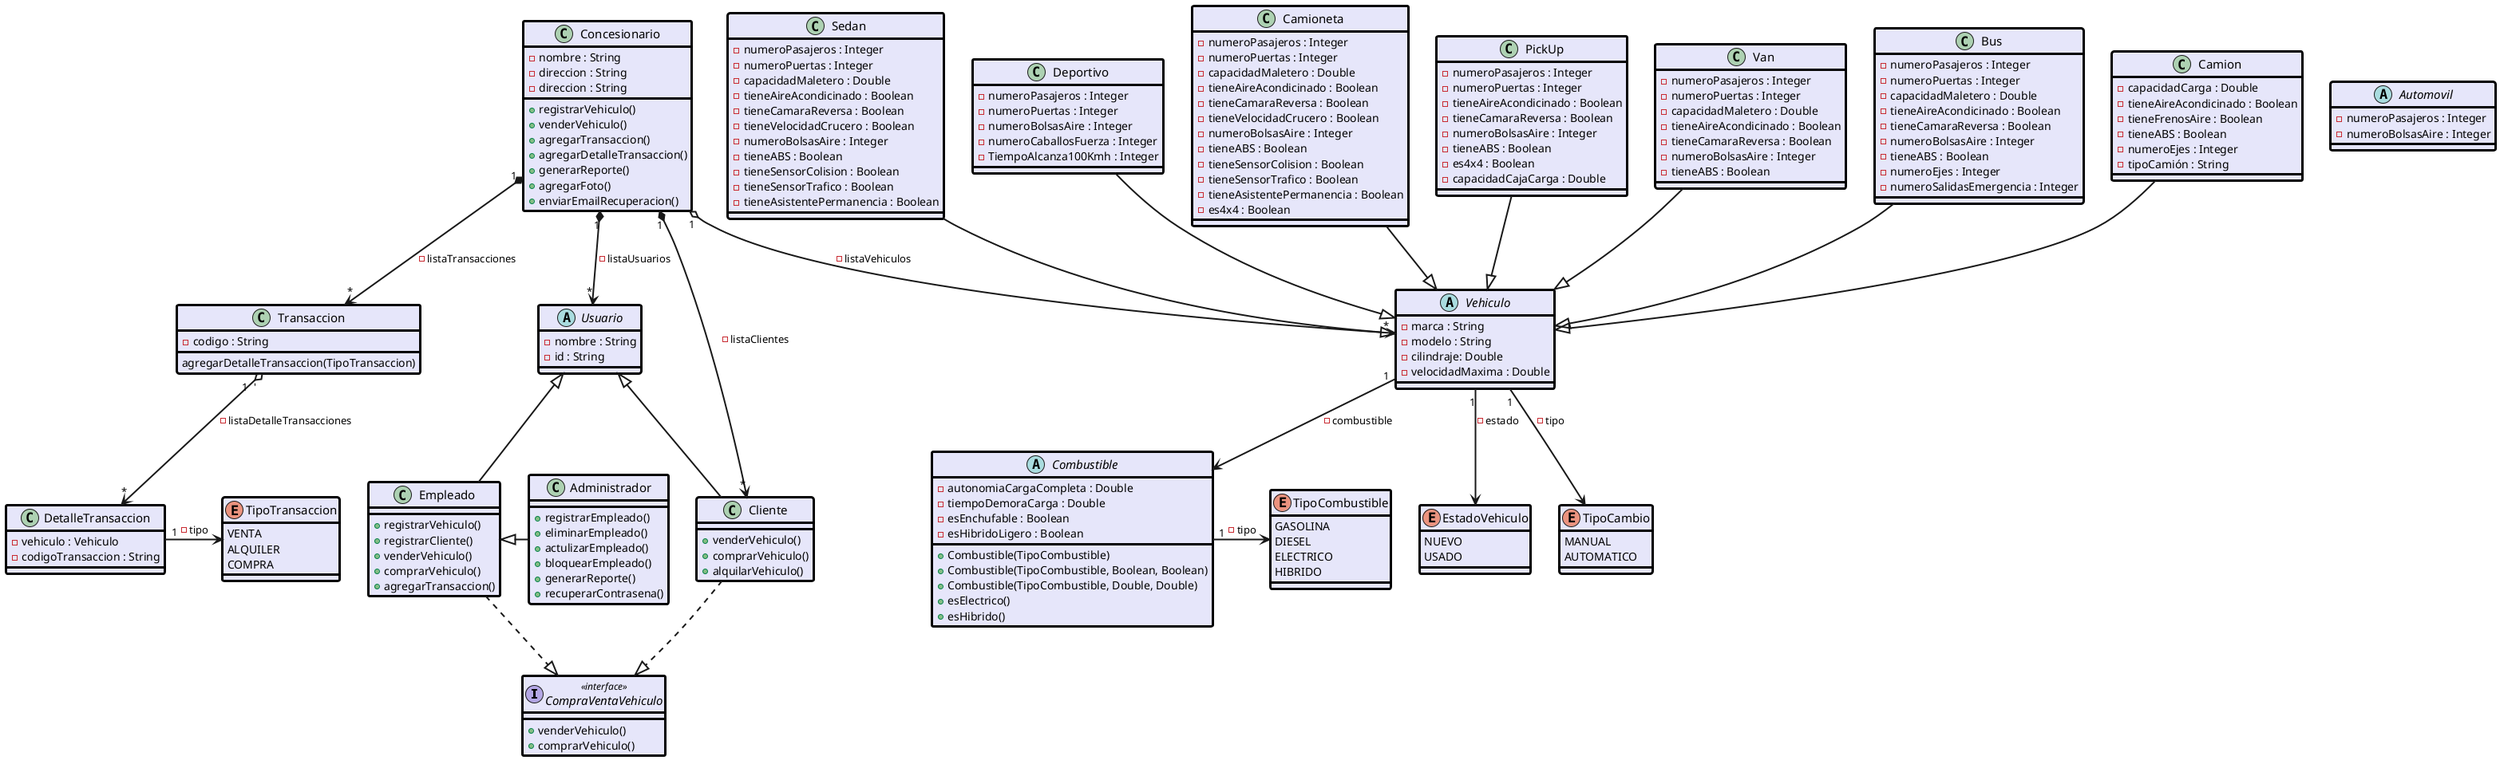 @startuml Hola

skinparam Class {
    FontSize 15
    BorderColor Black
    BackgroundColor Lavender
    BorderThickness 3

}
skinparam Arrow{
    Thickness 2
}

interface CompraVentaVehiculo <<interface>> {

    +venderVehiculo()
    +comprarVehiculo()
}
class Concesionario {
    -nombre : String
    -direccion : String
    -direccion : String

    +registrarVehiculo()
    +venderVehiculo()
    +agregarTransaccion()
    +agregarDetalleTransaccion()
    +generarReporte()
    +agregarFoto()
    +enviarEmailRecuperacion()
}

class Transaccion {
    -codigo : String
    agregarDetalleTransaccion(TipoTransaccion)
}
enum TipoTransaccion {
    VENTA
    ALQUILER
    COMPRA
}
class DetalleTransaccion {
    - vehiculo : Vehiculo
    -codigoTransaccion : String

}


abstract class Usuario {
    - nombre : String
    - id : String
}

class Cliente {
    +venderVehiculo()
    +comprarVehiculo()
    +alquilarVehiculo()

}

class Empleado {
    + registrarVehiculo()
    + registrarCliente()
    + venderVehiculo()
    + comprarVehiculo()
    + agregarTransaccion()
}

class Administrador {
    + registrarEmpleado()
    + eliminarEmpleado()
    + actulizarEmpleado()
    + bloquearEmpleado()
    + generarReporte()
    + recuperarContrasena()

}

abstract class Combustible {
    'Si ninguno es null, significa que es eléctrico
    'Como el tipo de variable es con mayús, es un objeto
    'por los que puede dar null
    -autonomiaCargaCompleta : Double
    -tiempoDemoraCarga : Double
    'si ninguno es null, significa que es hibrido
    -esEnchufable : Boolean
    -esHibridoLigero : Boolean
    +Combustible(TipoCombustible)
    +Combustible(TipoCombustible, Boolean, Boolean)
    +Combustible(TipoCombustible, Double, Double)
    +esElectrico()
    +esHibrido()
}

enum TipoCombustible {
    GASOLINA
    DIESEL
    ELECTRICO
    HIBRIDO
}

abstract class Vehiculo {
    -marca : String
    -modelo : String
    -cilindraje: Double
    -velocidadMaxima : Double
    
}

abstract class Automovil{
    -numeroPasajeros : Integer
    -numeroBolsasAire : Integer
}

enum EstadoVehiculo{
    NUEVO
    USADO
}

enum TipoCambio{
    MANUAL
    AUTOMATICO
}

class Sedan {
    -numeroPasajeros : Integer
    -numeroPuertas : Integer
    -capacidadMaletero : Double
    -tieneAireAcondicinado : Boolean
    -tieneCamaraReversa : Boolean
    -tieneVelocidadCrucero : Boolean
    -numeroBolsasAire : Integer
    -tieneABS : Boolean
    -tieneSensorColision : Boolean
    -tieneSensorTrafico : Boolean
    -tieneAsistentePermanencia : Boolean
}

class Deportivo{
    -numeroPasajeros : Integer
    -numeroPuertas : Integer
    -numeroBolsasAire : Integer
    -numeroCaballosFuerza : Integer
    -TiempoAlcanza100Kmh : Integer
}

class Camioneta{
    -numeroPasajeros : Integer 
    -numeroPuertas : Integer
    -capacidadMaletero : Double 
    -tieneAireAcondicinado : Boolean
    -tieneCamaraReversa : Boolean 
    -tieneVelocidadCrucero : Boolean 
    -numeroBolsasAire : Integer 
    -tieneABS : Boolean 
    -tieneSensorColision : Boolean 
    -tieneSensorTrafico : Boolean
    -tieneAsistentePermanencia : Boolean 
    -es4x4 : Boolean
}

class PickUp{
    -numeroPasajeros : Integer 
    -numeroPuertas : Integer
    -tieneAireAcondicinado : Boolean 
    -tieneCamaraReversa : Boolean 
    -numeroBolsasAire : Integer  
    -tieneABS : Boolean 
    -es4x4 : Boolean
    -capacidadCajaCarga : Double

}

class Van{
    -numeroPasajeros : Integer 
    -numeroPuertas : Integer 
    -capacidadMaletero : Double 
    -tieneAireAcondicinado : Boolean 
    -tieneCamaraReversa : Boolean 
    -numeroBolsasAire : Integer
    -tieneABS : Boolean

}

class Bus{
    -numeroPasajeros : Integer 
    -numeroPuertas : Integer
    -capacidadMaletero : Double
    -tieneAireAcondicinado : Boolean 
    -tieneCamaraReversa : Boolean 
    -numeroBolsasAire : Integer 
    -tieneABS : Boolean 
    -numeroEjes : Integer
    -numeroSalidasEmergencia : Integer
}

class Camion{
    -capacidadCarga : Double
    -tieneAireAcondicinado : Boolean 
    -tieneFrenosAire : Boolean
    -tieneABS : Boolean 
    -numeroEjes : Integer
    -tipoCamión : String

}

Concesionario "1" *--> "*" Usuario : -listaUsuarios
Concesionario "1" *--> "*" Transaccion : -listaTransacciones
Concesionario "1" *--> "*" Cliente : -listaClientes
Concesionario  "1" o--> "*" Vehiculo : -listaVehiculos
Transaccion  "1  '" o--> "*" DetalleTransaccion : -  listaDetalleTransacciones
DetalleTransaccion "1"-> TipoTransaccion : - tipo
Vehiculo "1"--> EstadoVehiculo : - estado
Sedan --|> Vehiculo
Deportivo --|> Vehiculo
Camioneta --|> Vehiculo
PickUp --|> Vehiculo
Van --|> Vehiculo
Bus --|> Vehiculo
Camion --|> Vehiculo
Usuario <|-- Cliente
Usuario <|-- Empleado
Empleado <|- Administrador
Combustible "1"-> TipoCombustible : - tipo
Vehiculo "1"--> TipoCambio : - tipo
Vehiculo "1"--> Combustible : - combustible
Empleado ..|> CompraVentaVehiculo
Cliente ..|> CompraVentaVehiculo
@enduml